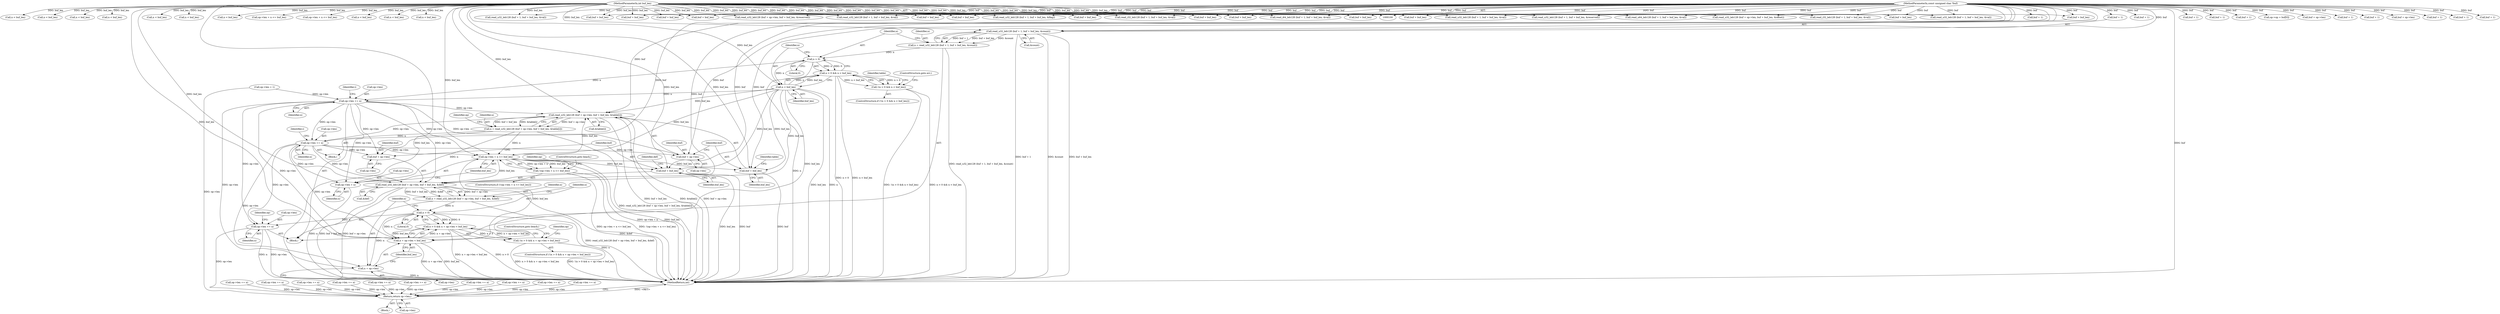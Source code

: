 digraph "0_radare2_bd276ef2fd8ac3401e65be7c126a43175ccfbcd7@API" {
"1000451" [label="(Call,read_u32_leb128 (buf + 1, buf + buf_len, &count))"];
"1000102" [label="(MethodParameterIn,const unsigned char *buf)"];
"1000103" [label="(MethodParameterIn,int buf_len)"];
"1000449" [label="(Call,n = read_u32_leb128 (buf + 1, buf + buf_len, &count))"];
"1000463" [label="(Call,n > 0)"];
"1000462" [label="(Call,n > 0 && n < buf_len)"];
"1000461" [label="(Call,!(n > 0 && n < buf_len))"];
"1000466" [label="(Call,n < buf_len)"];
"1000485" [label="(Call,op->len += n)"];
"1000502" [label="(Call,read_u32_leb128 (buf + op->len, buf + buf_len, &table[i]))"];
"1000500" [label="(Call,n = read_u32_leb128 (buf + op->len, buf + buf_len, &table[i]))"];
"1000517" [label="(Call,op->len + n <= buf_len)"];
"1000508" [label="(Call,buf + buf_len)"];
"1000516" [label="(Call,!(op->len + n <= buf_len))"];
"1000533" [label="(Call,read_u32_leb128 (buf + op->len, buf + buf_len, &def))"];
"1000531" [label="(Call,n = read_u32_leb128 (buf + op->len, buf + buf_len, &def))"];
"1000547" [label="(Call,n > 0)"];
"1000546" [label="(Call,n > 0 && n + op->len < buf_len)"];
"1000545" [label="(Call,!(n > 0 && n + op->len < buf_len))"];
"1000550" [label="(Call,n + op->len < buf_len)"];
"1000551" [label="(Call,n + op->len)"];
"1000559" [label="(Call,op->len += n)"];
"1001066" [label="(Return,return op->len;)"];
"1000539" [label="(Call,buf + buf_len)"];
"1000518" [label="(Call,op->len + n)"];
"1000526" [label="(Call,op->len += n)"];
"1000503" [label="(Call,buf + op->len)"];
"1000534" [label="(Call,buf + op->len)"];
"1000498" [label="(Identifier,i)"];
"1000499" [label="(Block,)"];
"1000455" [label="(Call,buf + buf_len)"];
"1001018" [label="(Call,op->len += n)"];
"1000520" [label="(Identifier,op)"];
"1000556" [label="(Identifier,buf_len)"];
"1000540" [label="(Identifier,buf)"];
"1000450" [label="(Identifier,n)"];
"1000893" [label="(Call,n < buf_len)"];
"1000103" [label="(MethodParameterIn,int buf_len)"];
"1000515" [label="(ControlStructure,if (!(op->len + n <= buf_len)))"];
"1000544" [label="(ControlStructure,if (!(n > 0 && n + op->len < buf_len)))"];
"1000647" [label="(Call,buf + 1)"];
"1000504" [label="(Identifier,buf)"];
"1000993" [label="(Call,read_u32_leb128 (buf + 1, buf + buf_len, &val))"];
"1000449" [label="(Call,n = read_u32_leb128 (buf + 1, buf + buf_len, &count))"];
"1000563" [label="(Identifier,n)"];
"1000759" [label="(Call,op->len += n)"];
"1000963" [label="(Call,buf + buf_len)"];
"1000646" [label="(Call,read_u32_leb128 (buf + 1, buf + buf_len, &val))"];
"1000558" [label="(ControlStructure,goto beach;)"];
"1000307" [label="(Call,n < buf_len)"];
"1000462" [label="(Call,n > 0 && n < buf_len)"];
"1000451" [label="(Call,read_u32_leb128 (buf + 1, buf + buf_len, &count))"];
"1000517" [label="(Call,op->len + n <= buf_len)"];
"1000511" [label="(Call,&table[i])"];
"1000545" [label="(Call,!(n > 0 && n + op->len < buf_len))"];
"1000862" [label="(Call,op->len += n)"];
"1000292" [label="(Call,read_i32_leb128 (buf + 1, buf + buf_len, &val))"];
"1000452" [label="(Call,buf + 1)"];
"1000464" [label="(Identifier,n)"];
"1000550" [label="(Call,n + op->len < buf_len)"];
"1000510" [label="(Identifier,buf_len)"];
"1000542" [label="(Call,&def)"];
"1000104" [label="(Block,)"];
"1000843" [label="(Call,op->len + n <= buf_len)"];
"1000509" [label="(Identifier,buf)"];
"1000730" [label="(Call,read_u32_leb128 (buf + 1, buf + buf_len, &val))"];
"1000826" [label="(Call,read_u32_leb128 (buf + op->len, buf + buf_len, &offset))"];
"1000745" [label="(Call,n < buf_len)"];
"1000910" [label="(Call,op->len += n)"];
"1000399" [label="(Call,read_u32_leb128 (buf + 1, buf + buf_len, &val))"];
"1000414" [label="(Call,n < buf_len)"];
"1000879" [label="(Call,buf + 1)"];
"1000531" [label="(Call,n = read_u32_leb128 (buf + op->len, buf + buf_len, &def))"];
"1000944" [label="(Call,op->len += n)"];
"1000553" [label="(Call,op->len)"];
"1000734" [label="(Call,buf + buf_len)"];
"1001034" [label="(Call,buf + 1)"];
"1000467" [label="(Identifier,n)"];
"1000492" [label="(Identifier,i)"];
"1000672" [label="(Call,read_u32_leb128 (buf + op->len, buf + buf_len, &reserved))"];
"1000435" [label="(Block,)"];
"1000489" [label="(Identifier,n)"];
"1000110" [label="(Call,op->op = buf[0])"];
"1000501" [label="(Identifier,n)"];
"1000827" [label="(Call,buf + op->len)"];
"1000525" [label="(ControlStructure,goto beach;)"];
"1000532" [label="(Identifier,n)"];
"1001086" [label="(MethodReturn,int)"];
"1000513" [label="(Identifier,table)"];
"1000400" [label="(Call,buf + 1)"];
"1000102" [label="(MethodParameterIn,const unsigned char *buf)"];
"1000470" [label="(ControlStructure,goto err;)"];
"1000503" [label="(Call,buf + op->len)"];
"1000800" [label="(Call,read_u32_leb128 (buf + 1, buf + buf_len, &flag))"];
"1000468" [label="(Identifier,buf_len)"];
"1000547" [label="(Call,n > 0)"];
"1001066" [label="(Return,return op->len;)"];
"1000518" [label="(Call,op->len + n)"];
"1000382" [label="(Call,op->len += n)"];
"1000536" [label="(Call,op->len)"];
"1000940" [label="(Call,n < buf_len)"];
"1000105" [label="(Call,op->len = 1)"];
"1000533" [label="(Call,read_u32_leb128 (buf + op->len, buf + buf_len, &def))"];
"1001048" [label="(Call,n < buf_len)"];
"1000546" [label="(Call,n > 0 && n + op->len < buf_len)"];
"1000566" [label="(Identifier,op)"];
"1000486" [label="(Call,op->len)"];
"1000959" [label="(Call,read_i64_leb128 (buf + 1, buf + buf_len, &val))"];
"1000561" [label="(Identifier,op)"];
"1000661" [label="(Call,n < buf_len)"];
"1001067" [label="(Call,op->len)"];
"1000678" [label="(Call,buf + buf_len)"];
"1000519" [label="(Call,op->len)"];
"1000485" [label="(Call,op->len += n)"];
"1000522" [label="(Identifier,n)"];
"1000731" [label="(Call,buf + 1)"];
"1000502" [label="(Call,read_u32_leb128 (buf + op->len, buf + buf_len, &table[i]))"];
"1000548" [label="(Identifier,n)"];
"1000551" [label="(Call,n + op->len)"];
"1000516" [label="(Call,!(op->len + n <= buf_len))"];
"1000832" [label="(Call,buf + buf_len)"];
"1000296" [label="(Call,buf + buf_len)"];
"1000673" [label="(Call,buf + op->len)"];
"1000926" [label="(Call,buf + 1)"];
"1000528" [label="(Identifier,op)"];
"1000530" [label="(Identifier,n)"];
"1000997" [label="(Call,buf + buf_len)"];
"1000650" [label="(Call,buf + buf_len)"];
"1000978" [label="(Call,op->len += n)"];
"1000994" [label="(Call,buf + 1)"];
"1000460" [label="(ControlStructure,if (!(n > 0 && n < buf_len)))"];
"1000474" [label="(Identifier,table)"];
"1000560" [label="(Call,op->len)"];
"1000929" [label="(Call,buf + buf_len)"];
"1000878" [label="(Call,read_u32_leb128 (buf + 1, buf + buf_len, &reserved))"];
"1000689" [label="(Call,op->len + n <= buf_len)"];
"1000461" [label="(Call,!(n > 0 && n < buf_len))"];
"1000539" [label="(Call,buf + buf_len)"];
"1000463" [label="(Call,n > 0)"];
"1000466" [label="(Call,n < buf_len)"];
"1000552" [label="(Identifier,n)"];
"1001033" [label="(Call,read_u64_leb128 (buf + 1, buf + buf_len, &val))"];
"1000500" [label="(Call,n = read_u32_leb128 (buf + op->len, buf + buf_len, &table[i]))"];
"1000925" [label="(Call,read_i32_leb128 (buf + 1, buf + buf_len, &val))"];
"1000508" [label="(Call,buf + buf_len)"];
"1000804" [label="(Call,buf + buf_len)"];
"1000526" [label="(Call,op->len += n)"];
"1001037" [label="(Call,buf + buf_len)"];
"1000535" [label="(Identifier,buf)"];
"1000534" [label="(Call,buf + op->len)"];
"1000541" [label="(Identifier,buf_len)"];
"1000960" [label="(Call,buf + 1)"];
"1000527" [label="(Call,op->len)"];
"1000801" [label="(Call,buf + 1)"];
"1000815" [label="(Call,n < buf_len)"];
"1000559" [label="(Call,op->len += n)"];
"1000523" [label="(Identifier,buf_len)"];
"1000458" [label="(Call,&count)"];
"1000293" [label="(Call,buf + 1)"];
"1000543" [label="(Identifier,def)"];
"1000505" [label="(Call,op->len)"];
"1000549" [label="(Literal,0)"];
"1000428" [label="(Call,op->len += n)"];
"1000711" [label="(Call,op->len += n)"];
"1000403" [label="(Call,buf + buf_len)"];
"1000974" [label="(Call,n < buf_len)"];
"1001058" [label="(Call,op->len += n)"];
"1000882" [label="(Call,buf + buf_len)"];
"1000465" [label="(Literal,0)"];
"1001008" [label="(Call,n < buf_len)"];
"1000451" -> "1000449"  [label="AST: "];
"1000451" -> "1000458"  [label="CFG: "];
"1000452" -> "1000451"  [label="AST: "];
"1000455" -> "1000451"  [label="AST: "];
"1000458" -> "1000451"  [label="AST: "];
"1000449" -> "1000451"  [label="CFG: "];
"1000451" -> "1001086"  [label="DDG: buf + buf_len"];
"1000451" -> "1001086"  [label="DDG: buf + 1"];
"1000451" -> "1001086"  [label="DDG: &count"];
"1000451" -> "1000449"  [label="DDG: buf + 1"];
"1000451" -> "1000449"  [label="DDG: buf + buf_len"];
"1000451" -> "1000449"  [label="DDG: &count"];
"1000102" -> "1000451"  [label="DDG: buf"];
"1000103" -> "1000451"  [label="DDG: buf_len"];
"1000102" -> "1000100"  [label="AST: "];
"1000102" -> "1001086"  [label="DDG: buf"];
"1000102" -> "1000110"  [label="DDG: buf"];
"1000102" -> "1000292"  [label="DDG: buf"];
"1000102" -> "1000293"  [label="DDG: buf"];
"1000102" -> "1000296"  [label="DDG: buf"];
"1000102" -> "1000399"  [label="DDG: buf"];
"1000102" -> "1000400"  [label="DDG: buf"];
"1000102" -> "1000403"  [label="DDG: buf"];
"1000102" -> "1000452"  [label="DDG: buf"];
"1000102" -> "1000455"  [label="DDG: buf"];
"1000102" -> "1000502"  [label="DDG: buf"];
"1000102" -> "1000503"  [label="DDG: buf"];
"1000102" -> "1000508"  [label="DDG: buf"];
"1000102" -> "1000533"  [label="DDG: buf"];
"1000102" -> "1000534"  [label="DDG: buf"];
"1000102" -> "1000539"  [label="DDG: buf"];
"1000102" -> "1000646"  [label="DDG: buf"];
"1000102" -> "1000647"  [label="DDG: buf"];
"1000102" -> "1000650"  [label="DDG: buf"];
"1000102" -> "1000672"  [label="DDG: buf"];
"1000102" -> "1000673"  [label="DDG: buf"];
"1000102" -> "1000678"  [label="DDG: buf"];
"1000102" -> "1000730"  [label="DDG: buf"];
"1000102" -> "1000731"  [label="DDG: buf"];
"1000102" -> "1000734"  [label="DDG: buf"];
"1000102" -> "1000800"  [label="DDG: buf"];
"1000102" -> "1000801"  [label="DDG: buf"];
"1000102" -> "1000804"  [label="DDG: buf"];
"1000102" -> "1000826"  [label="DDG: buf"];
"1000102" -> "1000827"  [label="DDG: buf"];
"1000102" -> "1000832"  [label="DDG: buf"];
"1000102" -> "1000878"  [label="DDG: buf"];
"1000102" -> "1000879"  [label="DDG: buf"];
"1000102" -> "1000882"  [label="DDG: buf"];
"1000102" -> "1000925"  [label="DDG: buf"];
"1000102" -> "1000926"  [label="DDG: buf"];
"1000102" -> "1000929"  [label="DDG: buf"];
"1000102" -> "1000959"  [label="DDG: buf"];
"1000102" -> "1000960"  [label="DDG: buf"];
"1000102" -> "1000963"  [label="DDG: buf"];
"1000102" -> "1000993"  [label="DDG: buf"];
"1000102" -> "1000994"  [label="DDG: buf"];
"1000102" -> "1000997"  [label="DDG: buf"];
"1000102" -> "1001033"  [label="DDG: buf"];
"1000102" -> "1001034"  [label="DDG: buf"];
"1000102" -> "1001037"  [label="DDG: buf"];
"1000103" -> "1000100"  [label="AST: "];
"1000103" -> "1001086"  [label="DDG: buf_len"];
"1000103" -> "1000292"  [label="DDG: buf_len"];
"1000103" -> "1000296"  [label="DDG: buf_len"];
"1000103" -> "1000307"  [label="DDG: buf_len"];
"1000103" -> "1000399"  [label="DDG: buf_len"];
"1000103" -> "1000403"  [label="DDG: buf_len"];
"1000103" -> "1000414"  [label="DDG: buf_len"];
"1000103" -> "1000455"  [label="DDG: buf_len"];
"1000103" -> "1000466"  [label="DDG: buf_len"];
"1000103" -> "1000502"  [label="DDG: buf_len"];
"1000103" -> "1000508"  [label="DDG: buf_len"];
"1000103" -> "1000517"  [label="DDG: buf_len"];
"1000103" -> "1000533"  [label="DDG: buf_len"];
"1000103" -> "1000539"  [label="DDG: buf_len"];
"1000103" -> "1000550"  [label="DDG: buf_len"];
"1000103" -> "1000646"  [label="DDG: buf_len"];
"1000103" -> "1000650"  [label="DDG: buf_len"];
"1000103" -> "1000661"  [label="DDG: buf_len"];
"1000103" -> "1000672"  [label="DDG: buf_len"];
"1000103" -> "1000678"  [label="DDG: buf_len"];
"1000103" -> "1000689"  [label="DDG: buf_len"];
"1000103" -> "1000730"  [label="DDG: buf_len"];
"1000103" -> "1000734"  [label="DDG: buf_len"];
"1000103" -> "1000745"  [label="DDG: buf_len"];
"1000103" -> "1000800"  [label="DDG: buf_len"];
"1000103" -> "1000804"  [label="DDG: buf_len"];
"1000103" -> "1000815"  [label="DDG: buf_len"];
"1000103" -> "1000826"  [label="DDG: buf_len"];
"1000103" -> "1000832"  [label="DDG: buf_len"];
"1000103" -> "1000843"  [label="DDG: buf_len"];
"1000103" -> "1000878"  [label="DDG: buf_len"];
"1000103" -> "1000882"  [label="DDG: buf_len"];
"1000103" -> "1000893"  [label="DDG: buf_len"];
"1000103" -> "1000925"  [label="DDG: buf_len"];
"1000103" -> "1000929"  [label="DDG: buf_len"];
"1000103" -> "1000940"  [label="DDG: buf_len"];
"1000103" -> "1000959"  [label="DDG: buf_len"];
"1000103" -> "1000963"  [label="DDG: buf_len"];
"1000103" -> "1000974"  [label="DDG: buf_len"];
"1000103" -> "1000993"  [label="DDG: buf_len"];
"1000103" -> "1000997"  [label="DDG: buf_len"];
"1000103" -> "1001008"  [label="DDG: buf_len"];
"1000103" -> "1001033"  [label="DDG: buf_len"];
"1000103" -> "1001037"  [label="DDG: buf_len"];
"1000103" -> "1001048"  [label="DDG: buf_len"];
"1000449" -> "1000435"  [label="AST: "];
"1000450" -> "1000449"  [label="AST: "];
"1000464" -> "1000449"  [label="CFG: "];
"1000449" -> "1001086"  [label="DDG: read_u32_leb128 (buf + 1, buf + buf_len, &count)"];
"1000449" -> "1000463"  [label="DDG: n"];
"1000463" -> "1000462"  [label="AST: "];
"1000463" -> "1000465"  [label="CFG: "];
"1000464" -> "1000463"  [label="AST: "];
"1000465" -> "1000463"  [label="AST: "];
"1000467" -> "1000463"  [label="CFG: "];
"1000462" -> "1000463"  [label="CFG: "];
"1000463" -> "1001086"  [label="DDG: n"];
"1000463" -> "1000462"  [label="DDG: n"];
"1000463" -> "1000462"  [label="DDG: 0"];
"1000463" -> "1000466"  [label="DDG: n"];
"1000463" -> "1000485"  [label="DDG: n"];
"1000462" -> "1000461"  [label="AST: "];
"1000462" -> "1000466"  [label="CFG: "];
"1000466" -> "1000462"  [label="AST: "];
"1000461" -> "1000462"  [label="CFG: "];
"1000462" -> "1001086"  [label="DDG: n > 0"];
"1000462" -> "1001086"  [label="DDG: n < buf_len"];
"1000462" -> "1000461"  [label="DDG: n > 0"];
"1000462" -> "1000461"  [label="DDG: n < buf_len"];
"1000466" -> "1000462"  [label="DDG: n"];
"1000466" -> "1000462"  [label="DDG: buf_len"];
"1000461" -> "1000460"  [label="AST: "];
"1000470" -> "1000461"  [label="CFG: "];
"1000474" -> "1000461"  [label="CFG: "];
"1000461" -> "1001086"  [label="DDG: !(n > 0 && n < buf_len)"];
"1000461" -> "1001086"  [label="DDG: n > 0 && n < buf_len"];
"1000466" -> "1000468"  [label="CFG: "];
"1000467" -> "1000466"  [label="AST: "];
"1000468" -> "1000466"  [label="AST: "];
"1000466" -> "1001086"  [label="DDG: buf_len"];
"1000466" -> "1001086"  [label="DDG: n"];
"1000466" -> "1000485"  [label="DDG: n"];
"1000466" -> "1000502"  [label="DDG: buf_len"];
"1000466" -> "1000508"  [label="DDG: buf_len"];
"1000466" -> "1000517"  [label="DDG: buf_len"];
"1000466" -> "1000533"  [label="DDG: buf_len"];
"1000466" -> "1000539"  [label="DDG: buf_len"];
"1000466" -> "1000550"  [label="DDG: buf_len"];
"1000485" -> "1000435"  [label="AST: "];
"1000485" -> "1000489"  [label="CFG: "];
"1000486" -> "1000485"  [label="AST: "];
"1000489" -> "1000485"  [label="AST: "];
"1000492" -> "1000485"  [label="CFG: "];
"1000105" -> "1000485"  [label="DDG: op->len"];
"1000485" -> "1000502"  [label="DDG: op->len"];
"1000485" -> "1000503"  [label="DDG: op->len"];
"1000485" -> "1000517"  [label="DDG: op->len"];
"1000485" -> "1000518"  [label="DDG: op->len"];
"1000485" -> "1000526"  [label="DDG: op->len"];
"1000485" -> "1000533"  [label="DDG: op->len"];
"1000485" -> "1000534"  [label="DDG: op->len"];
"1000485" -> "1000550"  [label="DDG: op->len"];
"1000485" -> "1000551"  [label="DDG: op->len"];
"1000485" -> "1000559"  [label="DDG: op->len"];
"1000502" -> "1000500"  [label="AST: "];
"1000502" -> "1000511"  [label="CFG: "];
"1000503" -> "1000502"  [label="AST: "];
"1000508" -> "1000502"  [label="AST: "];
"1000511" -> "1000502"  [label="AST: "];
"1000500" -> "1000502"  [label="CFG: "];
"1000502" -> "1001086"  [label="DDG: buf + op->len"];
"1000502" -> "1001086"  [label="DDG: &table[i]"];
"1000502" -> "1001086"  [label="DDG: buf + buf_len"];
"1000502" -> "1000500"  [label="DDG: buf + op->len"];
"1000502" -> "1000500"  [label="DDG: buf + buf_len"];
"1000502" -> "1000500"  [label="DDG: &table[i]"];
"1000526" -> "1000502"  [label="DDG: op->len"];
"1000517" -> "1000502"  [label="DDG: buf_len"];
"1000500" -> "1000499"  [label="AST: "];
"1000501" -> "1000500"  [label="AST: "];
"1000520" -> "1000500"  [label="CFG: "];
"1000500" -> "1001086"  [label="DDG: read_u32_leb128 (buf + op->len, buf + buf_len, &table[i])"];
"1000500" -> "1000517"  [label="DDG: n"];
"1000500" -> "1000518"  [label="DDG: n"];
"1000500" -> "1000526"  [label="DDG: n"];
"1000517" -> "1000516"  [label="AST: "];
"1000517" -> "1000523"  [label="CFG: "];
"1000518" -> "1000517"  [label="AST: "];
"1000523" -> "1000517"  [label="AST: "];
"1000516" -> "1000517"  [label="CFG: "];
"1000517" -> "1001086"  [label="DDG: op->len + n"];
"1000517" -> "1001086"  [label="DDG: buf_len"];
"1000517" -> "1000508"  [label="DDG: buf_len"];
"1000517" -> "1000516"  [label="DDG: op->len + n"];
"1000517" -> "1000516"  [label="DDG: buf_len"];
"1000526" -> "1000517"  [label="DDG: op->len"];
"1000517" -> "1000533"  [label="DDG: buf_len"];
"1000517" -> "1000539"  [label="DDG: buf_len"];
"1000517" -> "1000550"  [label="DDG: buf_len"];
"1000508" -> "1000510"  [label="CFG: "];
"1000509" -> "1000508"  [label="AST: "];
"1000510" -> "1000508"  [label="AST: "];
"1000513" -> "1000508"  [label="CFG: "];
"1000508" -> "1001086"  [label="DDG: buf"];
"1000516" -> "1000515"  [label="AST: "];
"1000525" -> "1000516"  [label="CFG: "];
"1000528" -> "1000516"  [label="CFG: "];
"1000516" -> "1001086"  [label="DDG: !(op->len + n <= buf_len)"];
"1000516" -> "1001086"  [label="DDG: op->len + n <= buf_len"];
"1000533" -> "1000531"  [label="AST: "];
"1000533" -> "1000542"  [label="CFG: "];
"1000534" -> "1000533"  [label="AST: "];
"1000539" -> "1000533"  [label="AST: "];
"1000542" -> "1000533"  [label="AST: "];
"1000531" -> "1000533"  [label="CFG: "];
"1000533" -> "1001086"  [label="DDG: &def"];
"1000533" -> "1001086"  [label="DDG: buf + op->len"];
"1000533" -> "1001086"  [label="DDG: buf + buf_len"];
"1000533" -> "1000531"  [label="DDG: buf + op->len"];
"1000533" -> "1000531"  [label="DDG: buf + buf_len"];
"1000533" -> "1000531"  [label="DDG: &def"];
"1000526" -> "1000533"  [label="DDG: op->len"];
"1000531" -> "1000435"  [label="AST: "];
"1000532" -> "1000531"  [label="AST: "];
"1000548" -> "1000531"  [label="CFG: "];
"1000531" -> "1001086"  [label="DDG: read_u32_leb128 (buf + op->len, buf + buf_len, &def)"];
"1000531" -> "1000547"  [label="DDG: n"];
"1000547" -> "1000546"  [label="AST: "];
"1000547" -> "1000549"  [label="CFG: "];
"1000548" -> "1000547"  [label="AST: "];
"1000549" -> "1000547"  [label="AST: "];
"1000552" -> "1000547"  [label="CFG: "];
"1000546" -> "1000547"  [label="CFG: "];
"1000547" -> "1001086"  [label="DDG: n"];
"1000547" -> "1000546"  [label="DDG: n"];
"1000547" -> "1000546"  [label="DDG: 0"];
"1000547" -> "1000550"  [label="DDG: n"];
"1000547" -> "1000551"  [label="DDG: n"];
"1000547" -> "1000559"  [label="DDG: n"];
"1000546" -> "1000545"  [label="AST: "];
"1000546" -> "1000550"  [label="CFG: "];
"1000550" -> "1000546"  [label="AST: "];
"1000545" -> "1000546"  [label="CFG: "];
"1000546" -> "1001086"  [label="DDG: n + op->len < buf_len"];
"1000546" -> "1001086"  [label="DDG: n > 0"];
"1000546" -> "1000545"  [label="DDG: n > 0"];
"1000546" -> "1000545"  [label="DDG: n + op->len < buf_len"];
"1000550" -> "1000546"  [label="DDG: n + op->len"];
"1000550" -> "1000546"  [label="DDG: buf_len"];
"1000545" -> "1000544"  [label="AST: "];
"1000558" -> "1000545"  [label="CFG: "];
"1000561" -> "1000545"  [label="CFG: "];
"1000545" -> "1001086"  [label="DDG: n > 0 && n + op->len < buf_len"];
"1000545" -> "1001086"  [label="DDG: !(n > 0 && n + op->len < buf_len)"];
"1000550" -> "1000556"  [label="CFG: "];
"1000551" -> "1000550"  [label="AST: "];
"1000556" -> "1000550"  [label="AST: "];
"1000550" -> "1001086"  [label="DDG: buf_len"];
"1000550" -> "1001086"  [label="DDG: n + op->len"];
"1000526" -> "1000550"  [label="DDG: op->len"];
"1000551" -> "1000553"  [label="CFG: "];
"1000552" -> "1000551"  [label="AST: "];
"1000553" -> "1000551"  [label="AST: "];
"1000556" -> "1000551"  [label="CFG: "];
"1000551" -> "1001086"  [label="DDG: n"];
"1000526" -> "1000551"  [label="DDG: op->len"];
"1000559" -> "1000435"  [label="AST: "];
"1000559" -> "1000563"  [label="CFG: "];
"1000560" -> "1000559"  [label="AST: "];
"1000563" -> "1000559"  [label="AST: "];
"1000566" -> "1000559"  [label="CFG: "];
"1000559" -> "1001086"  [label="DDG: op->len"];
"1000559" -> "1001086"  [label="DDG: n"];
"1000526" -> "1000559"  [label="DDG: op->len"];
"1000559" -> "1001066"  [label="DDG: op->len"];
"1001066" -> "1000104"  [label="AST: "];
"1001066" -> "1001067"  [label="CFG: "];
"1001067" -> "1001066"  [label="AST: "];
"1001086" -> "1001066"  [label="CFG: "];
"1001066" -> "1001086"  [label="DDG: <RET>"];
"1000382" -> "1001066"  [label="DDG: op->len"];
"1000711" -> "1001066"  [label="DDG: op->len"];
"1000910" -> "1001066"  [label="DDG: op->len"];
"1000978" -> "1001066"  [label="DDG: op->len"];
"1000759" -> "1001066"  [label="DDG: op->len"];
"1001018" -> "1001066"  [label="DDG: op->len"];
"1000944" -> "1001066"  [label="DDG: op->len"];
"1000862" -> "1001066"  [label="DDG: op->len"];
"1001058" -> "1001066"  [label="DDG: op->len"];
"1000428" -> "1001066"  [label="DDG: op->len"];
"1000105" -> "1001066"  [label="DDG: op->len"];
"1000539" -> "1000541"  [label="CFG: "];
"1000540" -> "1000539"  [label="AST: "];
"1000541" -> "1000539"  [label="AST: "];
"1000543" -> "1000539"  [label="CFG: "];
"1000539" -> "1001086"  [label="DDG: buf"];
"1000539" -> "1001086"  [label="DDG: buf_len"];
"1000518" -> "1000522"  [label="CFG: "];
"1000519" -> "1000518"  [label="AST: "];
"1000522" -> "1000518"  [label="AST: "];
"1000523" -> "1000518"  [label="CFG: "];
"1000518" -> "1001086"  [label="DDG: n"];
"1000526" -> "1000518"  [label="DDG: op->len"];
"1000526" -> "1000499"  [label="AST: "];
"1000526" -> "1000530"  [label="CFG: "];
"1000527" -> "1000526"  [label="AST: "];
"1000530" -> "1000526"  [label="AST: "];
"1000498" -> "1000526"  [label="CFG: "];
"1000526" -> "1000503"  [label="DDG: op->len"];
"1000526" -> "1000534"  [label="DDG: op->len"];
"1000503" -> "1000505"  [label="CFG: "];
"1000504" -> "1000503"  [label="AST: "];
"1000505" -> "1000503"  [label="AST: "];
"1000509" -> "1000503"  [label="CFG: "];
"1000534" -> "1000536"  [label="CFG: "];
"1000535" -> "1000534"  [label="AST: "];
"1000536" -> "1000534"  [label="AST: "];
"1000540" -> "1000534"  [label="CFG: "];
}
